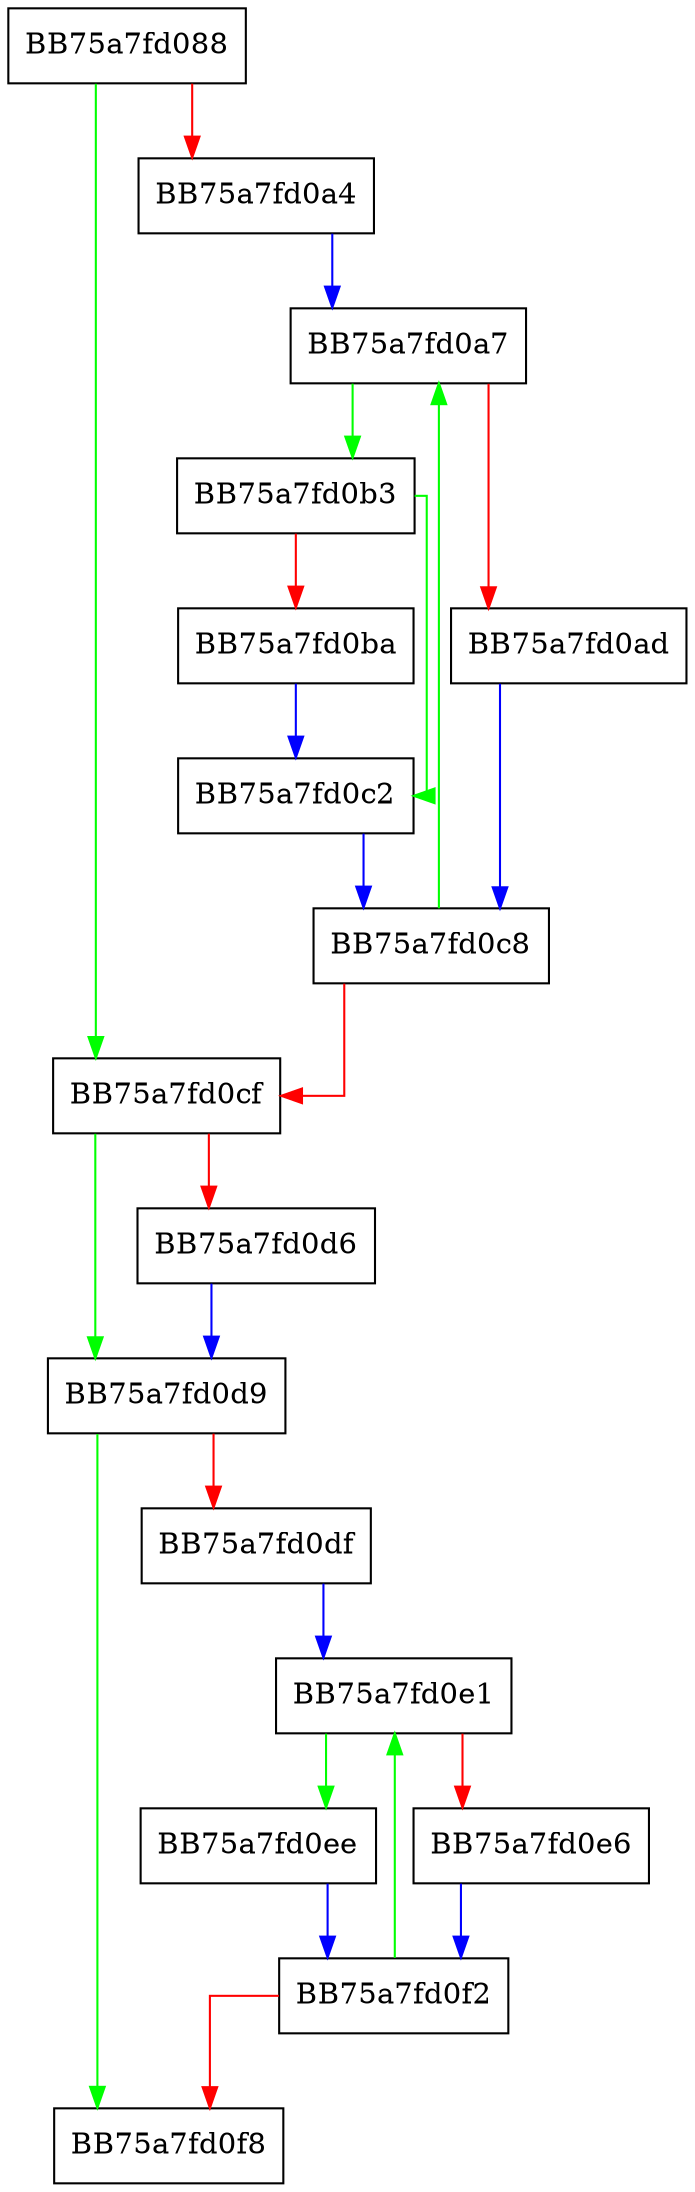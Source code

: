 digraph erase {
  node [shape="box"];
  graph [splines=ortho];
  BB75a7fd088 -> BB75a7fd0cf [color="green"];
  BB75a7fd088 -> BB75a7fd0a4 [color="red"];
  BB75a7fd0a4 -> BB75a7fd0a7 [color="blue"];
  BB75a7fd0a7 -> BB75a7fd0b3 [color="green"];
  BB75a7fd0a7 -> BB75a7fd0ad [color="red"];
  BB75a7fd0ad -> BB75a7fd0c8 [color="blue"];
  BB75a7fd0b3 -> BB75a7fd0c2 [color="green"];
  BB75a7fd0b3 -> BB75a7fd0ba [color="red"];
  BB75a7fd0ba -> BB75a7fd0c2 [color="blue"];
  BB75a7fd0c2 -> BB75a7fd0c8 [color="blue"];
  BB75a7fd0c8 -> BB75a7fd0a7 [color="green"];
  BB75a7fd0c8 -> BB75a7fd0cf [color="red"];
  BB75a7fd0cf -> BB75a7fd0d9 [color="green"];
  BB75a7fd0cf -> BB75a7fd0d6 [color="red"];
  BB75a7fd0d6 -> BB75a7fd0d9 [color="blue"];
  BB75a7fd0d9 -> BB75a7fd0f8 [color="green"];
  BB75a7fd0d9 -> BB75a7fd0df [color="red"];
  BB75a7fd0df -> BB75a7fd0e1 [color="blue"];
  BB75a7fd0e1 -> BB75a7fd0ee [color="green"];
  BB75a7fd0e1 -> BB75a7fd0e6 [color="red"];
  BB75a7fd0e6 -> BB75a7fd0f2 [color="blue"];
  BB75a7fd0ee -> BB75a7fd0f2 [color="blue"];
  BB75a7fd0f2 -> BB75a7fd0e1 [color="green"];
  BB75a7fd0f2 -> BB75a7fd0f8 [color="red"];
}